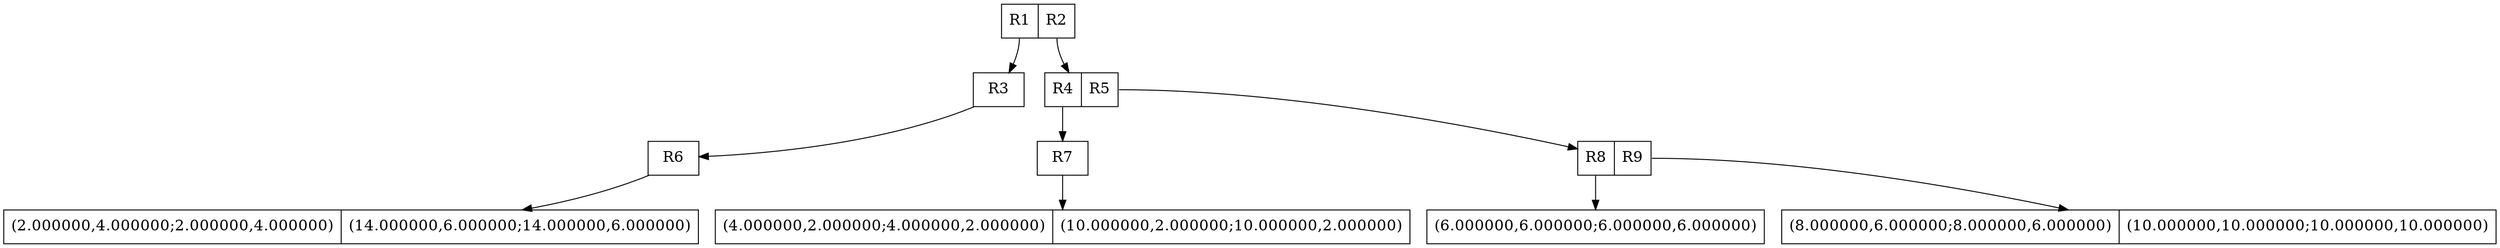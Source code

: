 digraph{graph [];node [fontsize = "16"shape = "record"];edge [];
//dsadasdsa_->dmaskdj<|}
nodo20 [label = "<c0> R1 |<c1> R2 "];
nodo20:c0 -> nodo18;
nodo20:c1 -> nodo19;
nodo18 [label = "<c0> R3 "];
nodo18:c0 -> nodo10;
nodo19 [label = "<c0> R4 |<c1> R5 "];
nodo19:c0 -> nodo16;
nodo19:c1 -> nodo17;
nodo10 [label = "<c0> R6 "];
nodo10:c0 -> nodo4;
nodo16 [label = "<c0> R7 "];
nodo16:c0 -> nodo8;
nodo17 [label = "<c0> R8 |<c1> R9 "];
nodo17:c0 -> nodo14;
nodo17:c1 -> nodo15;
nodo4 [label = "<c0> (2.000000,4.000000;2.000000,4.000000) |<c1> (14.000000,6.000000;14.000000,6.000000) "];
nodo8 [label = "<c0> (4.000000,2.000000;4.000000,2.000000) |<c1> (10.000000,2.000000;10.000000,2.000000) "];
nodo14 [label = "<c0> (6.000000,6.000000;6.000000,6.000000) "];
nodo15 [label = "<c0> (8.000000,6.000000;8.000000,6.000000) |<c1> (10.000000,10.000000;10.000000,10.000000) "];
}
